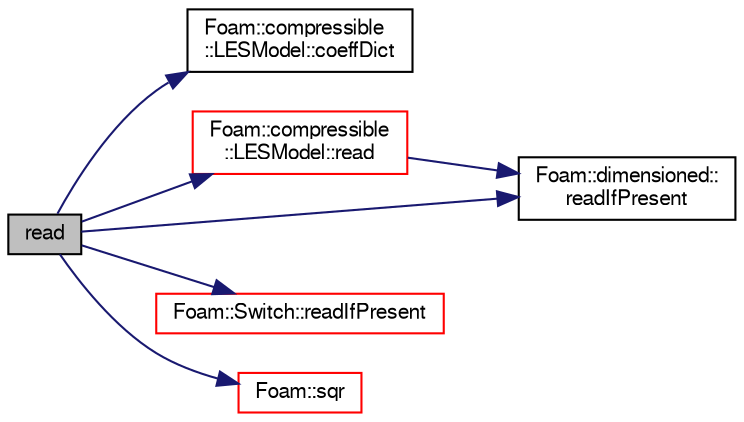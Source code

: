 digraph "read"
{
  bgcolor="transparent";
  edge [fontname="FreeSans",fontsize="10",labelfontname="FreeSans",labelfontsize="10"];
  node [fontname="FreeSans",fontsize="10",shape=record];
  rankdir="LR";
  Node1177 [label="read",height=0.2,width=0.4,color="black", fillcolor="grey75", style="filled", fontcolor="black"];
  Node1177 -> Node1178 [color="midnightblue",fontsize="10",style="solid",fontname="FreeSans"];
  Node1178 [label="Foam::compressible\l::LESModel::coeffDict",height=0.2,width=0.4,color="black",URL="$a30634.html#a200eb13d75fb73a9827b5f5c754e027f",tooltip="Const access to the coefficients dictionary,. "];
  Node1177 -> Node1179 [color="midnightblue",fontsize="10",style="solid",fontname="FreeSans"];
  Node1179 [label="Foam::compressible\l::LESModel::read",height=0.2,width=0.4,color="red",URL="$a30634.html#af816873151ddb0126e98bb2f914d8ed5",tooltip="Read LESProperties dictionary. "];
  Node1179 -> Node1518 [color="midnightblue",fontsize="10",style="solid",fontname="FreeSans"];
  Node1518 [label="Foam::dimensioned::\lreadIfPresent",height=0.2,width=0.4,color="black",URL="$a26366.html#ae9908fe8be8b23b418bf2ae8987b9abd",tooltip="Update the value of dimensioned<Type> if found in the dictionary. "];
  Node1177 -> Node1518 [color="midnightblue",fontsize="10",style="solid",fontname="FreeSans"];
  Node1177 -> Node1520 [color="midnightblue",fontsize="10",style="solid",fontname="FreeSans"];
  Node1520 [label="Foam::Switch::readIfPresent",height=0.2,width=0.4,color="red",URL="$a27626.html#a101c7f63d05fabd4b89a8bc13c415382",tooltip="Update the value of the Switch if it is found in the dictionary. "];
  Node1177 -> Node1521 [color="midnightblue",fontsize="10",style="solid",fontname="FreeSans"];
  Node1521 [label="Foam::sqr",height=0.2,width=0.4,color="red",URL="$a21124.html#a277dc11c581d53826ab5090b08f3b17b"];
}
